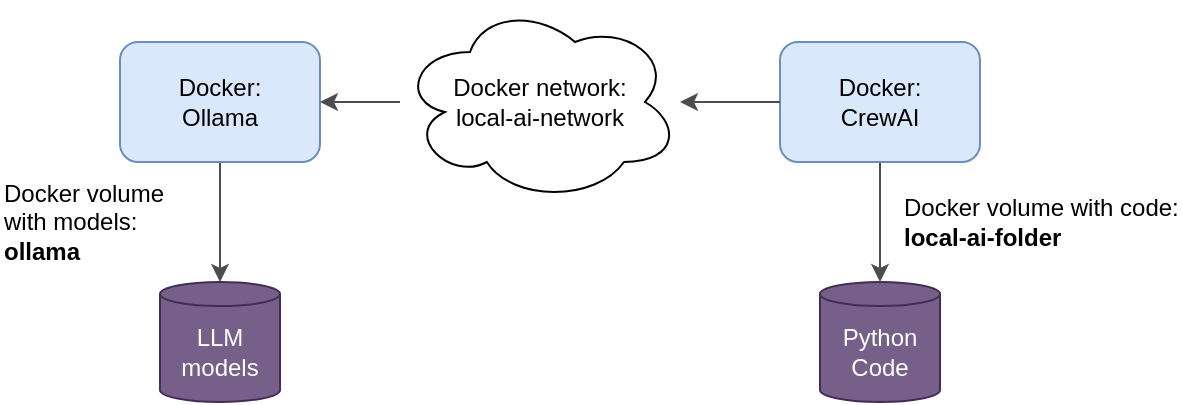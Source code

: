 <mxfile version="12.2.4" pages="1"><diagram id="SALRXWrra1WZczLhJ-SY" name="Page-1"><mxGraphModel dx="1626" dy="746" grid="1" gridSize="10" guides="1" tooltips="1" connect="1" arrows="1" fold="1" page="1" pageScale="1" pageWidth="1169" pageHeight="827" background="#ffffff" math="0" shadow="0"><root><mxCell id="0"/><mxCell id="1" parent="0"/><mxCell id="10" style="edgeStyle=orthogonalEdgeStyle;html=1;entryX=0.5;entryY=0;entryDx=0;entryDy=0;entryPerimeter=0;strokeColor=#4D4D4D;" parent="1" source="2" target="9" edge="1"><mxGeometry relative="1" as="geometry"/></mxCell><mxCell id="2" value="Docker:&lt;br&gt;Ollama" style="rounded=1;whiteSpace=wrap;html=1;fillColor=#dae8fc;strokeColor=#6c8ebf;" parent="1" vertex="1"><mxGeometry x="100" y="120" width="100" height="60" as="geometry"/></mxCell><mxCell id="7" value="" style="edgeStyle=orthogonalEdgeStyle;html=1;entryX=0.5;entryY=0;entryDx=0;entryDy=0;entryPerimeter=0;strokeColor=#4D4D4D;labelBackgroundColor=none;fontColor=#000000;" parent="1" source="4" target="6" edge="1"><mxGeometry y="40" relative="1" as="geometry"><mxPoint as="offset"/></mxGeometry></mxCell><mxCell id="8" value="" style="edgeStyle=orthogonalEdgeStyle;html=1;entryX=1;entryY=0.5;entryDx=0;entryDy=0;strokeColor=#4D4D4D;labelBackgroundColor=none;fontColor=#000000;" parent="1" source="13" target="2" edge="1"><mxGeometry y="-10" relative="1" as="geometry"><mxPoint as="offset"/></mxGeometry></mxCell><mxCell id="4" value="Docker:&lt;br&gt;CrewAI" style="rounded=1;whiteSpace=wrap;html=1;fillColor=#dae8fc;strokeColor=#6c8ebf;" parent="1" vertex="1"><mxGeometry x="430" y="120" width="100" height="60" as="geometry"/></mxCell><mxCell id="6" value="Python Code" style="shape=cylinder3;whiteSpace=wrap;html=1;boundedLbl=1;backgroundOutline=1;size=6.01;fillColor=#76608a;fontColor=#ffffff;strokeColor=#432D57;" parent="1" vertex="1"><mxGeometry x="450" y="240" width="60" height="60" as="geometry"/></mxCell><mxCell id="9" value="LLM models" style="shape=cylinder3;whiteSpace=wrap;html=1;boundedLbl=1;backgroundOutline=1;size=6.01;fillColor=#76608a;fontColor=#ffffff;strokeColor=#432D57;" parent="1" vertex="1"><mxGeometry x="120" y="240" width="60" height="60" as="geometry"/></mxCell><mxCell id="11" value="Docker volume with code:&lt;br&gt;&lt;b&gt;local-ai-folder&lt;/b&gt;" style="text;html=1;strokeColor=none;fillColor=none;align=left;verticalAlign=middle;whiteSpace=wrap;rounded=0;" parent="1" vertex="1"><mxGeometry x="490" y="200" width="140" height="20" as="geometry"/></mxCell><mxCell id="13" value="" style="ellipse;shape=cloud;whiteSpace=wrap;html=1;align=left;" parent="1" vertex="1"><mxGeometry x="240" y="100" width="140" height="100" as="geometry"/></mxCell><mxCell id="14" value="" style="edgeStyle=orthogonalEdgeStyle;html=1;entryX=1;entryY=0.5;entryDx=0;entryDy=0;strokeColor=#4D4D4D;labelBackgroundColor=none;fontColor=#000000;" parent="1" source="4" target="13" edge="1"><mxGeometry y="-10" relative="1" as="geometry"><mxPoint as="offset"/><mxPoint x="400" y="150" as="sourcePoint"/><mxPoint x="230" y="150" as="targetPoint"/></mxGeometry></mxCell><mxCell id="12" value="Docker network:&lt;br&gt;local-ai-network&lt;br&gt;" style="text;html=1;strokeColor=none;fillColor=none;align=center;verticalAlign=middle;whiteSpace=wrap;rounded=0;" parent="1" vertex="1"><mxGeometry x="260" y="140" width="100" height="20" as="geometry"/></mxCell><mxCell id="15" value="Docker volume with models:&lt;br&gt;&lt;b&gt;ollama&lt;/b&gt;" style="text;html=1;strokeColor=none;fillColor=none;align=left;verticalAlign=middle;whiteSpace=wrap;rounded=0;" parent="1" vertex="1"><mxGeometry x="40" y="200" width="90" height="20" as="geometry"/></mxCell><mxCell id="16" style="edgeStyle=orthogonalEdgeStyle;rounded=0;orthogonalLoop=1;jettySize=auto;html=1;exitX=0.5;exitY=1;exitDx=0;exitDy=0;" parent="1" source="15" target="15" edge="1"><mxGeometry relative="1" as="geometry"/></mxCell></root></mxGraphModel></diagram></mxfile>